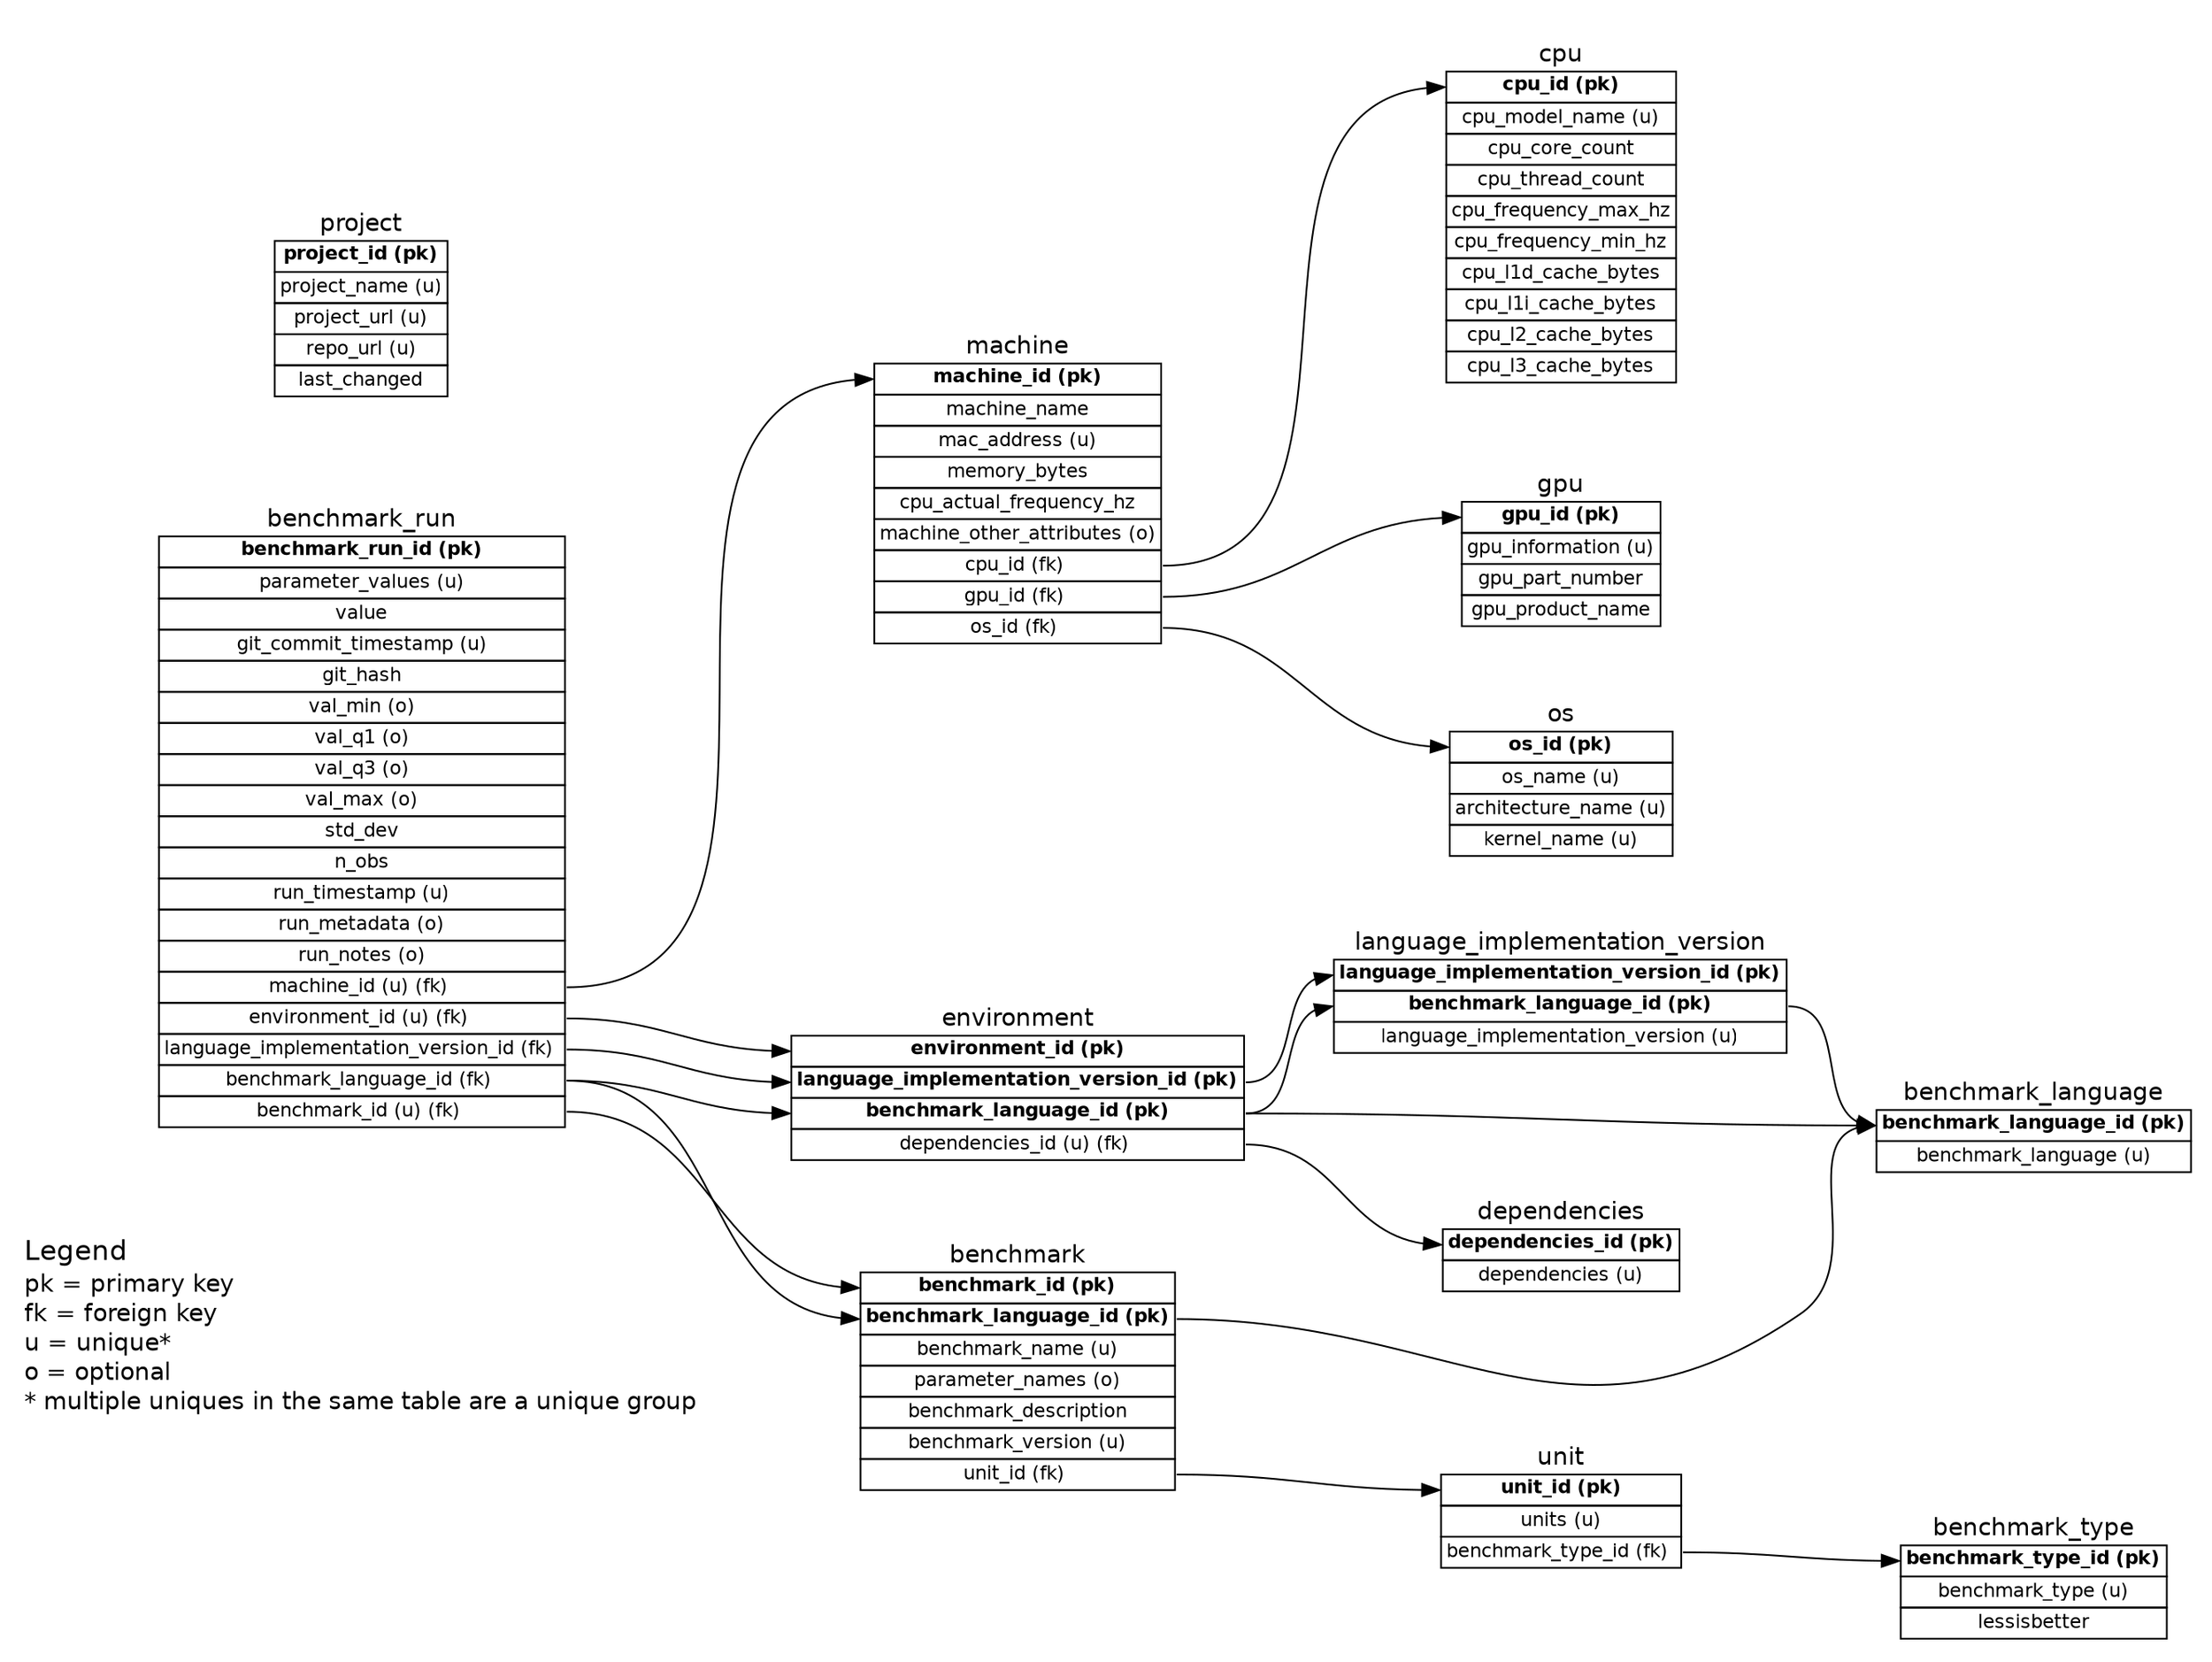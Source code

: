/*
 Licensed to the Apache Software Foundation (ASF) under one
 or more contributor license agreements.See the NOTICE file
 distributed with this work for additional information
 regarding copyright ownership.The ASF licenses this file
 to you under the Apache License, Version 2.0 (the
 "License"); you may not use this file except in compliance
 with the License.You may obtain a copy of the License at

 http://www.apache.org/licenses/LICENSE-2.0

 Unless required by applicable law or agreed to in writing,
 software distributed under the License is distributed on an
 "AS IS" BASIS, WITHOUT WARRANTIES OR CONDITIONS OF ANY
 KIND, either express or implied.See the License for the
 specific language governing permissions and limitations
 under the License.
*/

/*
 WARNING
   This is an auto-generated file. Please do not edit.

   To reproduce, please run :code:`./make_data_model_rst.sh`.
   (This requires you have the
   `psql client <https://www.postgresql.org/download/>`_
   and have started the docker containers using
   :code:`docker-compose up`).
*/
digraph database {
  concentrate = true;
  rankdir = LR;
  ratio = ".75";
  node [shape = none, fontsize="11", fontname="Helvetica"];
  edge [fontsize="8", fontname="Helvetica"];
legend
[fontsize = "14"
label =
<<table border="0" cellpadding="0">
  <tr><td align="left"><font point-size="16">Legend</font></td></tr>
  <tr><td align="left">pk = primary key</td></tr>
  <tr><td align="left">fk = foreign key</td></tr>
  <tr><td align="left">u = unique*</td></tr>
  <tr><td align="left">o = optional</td></tr>
  <tr><td align="left">* multiple uniques in the same table are a unique group</td></tr>
</table>>
];
benchmark
[label =
  <<table border="0" cellborder="1" cellspacing="0" cellpadding="2">
    <tr><td border="0"><font point-size="14">benchmark</font></td></tr>
    <tr><td port="benchmark_id"><b>benchmark_id (pk)</b></td></tr>
    <tr><td port="benchmark_language_id"><b>benchmark_language_id (pk)</b></td></tr>
    <tr><td>benchmark_name (u)</td></tr>
    <tr><td>parameter_names (o)</td></tr>
    <tr><td>benchmark_description</td></tr>
    <tr><td>benchmark_version (u)</td></tr>
    <tr><td port="unit_id">unit_id (fk) </td></tr>
  </table>>
];
benchmark_language
[label =
  <<table border="0" cellborder="1" cellspacing="0" cellpadding="2">
    <tr><td border="0"><font point-size="14">benchmark_language</font></td></tr>
    <tr><td port="benchmark_language_id"><b>benchmark_language_id (pk)</b></td></tr>
    <tr><td>benchmark_language (u)</td></tr>
  </table>>
];
benchmark_run
[label =
  <<table border="0" cellborder="1" cellspacing="0" cellpadding="2">
    <tr><td border="0"><font point-size="14">benchmark_run</font></td></tr>
    <tr><td port="benchmark_run_id"><b>benchmark_run_id (pk)</b></td></tr>
    <tr><td>parameter_values (u)</td></tr>
    <tr><td>value</td></tr>
    <tr><td>git_commit_timestamp (u)</td></tr>
    <tr><td>git_hash</td></tr>
    <tr><td>val_min (o)</td></tr>
    <tr><td>val_q1 (o)</td></tr>
    <tr><td>val_q3 (o)</td></tr>
    <tr><td>val_max (o)</td></tr>
    <tr><td>std_dev</td></tr>
    <tr><td>n_obs</td></tr>
    <tr><td>run_timestamp (u)</td></tr>
    <tr><td>run_metadata (o)</td></tr>
    <tr><td>run_notes (o)</td></tr>
    <tr><td port="machine_id">machine_id (u) (fk) </td></tr>
    <tr><td port="environment_id">environment_id (u) (fk) </td></tr>
    <tr><td port="language_implementation_version_id">language_implementation_version_id (fk) </td></tr>
    <tr><td port="benchmark_language_id">benchmark_language_id (fk) </td></tr>
    <tr><td port="benchmark_id">benchmark_id (u) (fk) </td></tr>
  </table>>
];
benchmark_type
[label =
  <<table border="0" cellborder="1" cellspacing="0" cellpadding="2">
    <tr><td border="0"><font point-size="14">benchmark_type</font></td></tr>
    <tr><td port="benchmark_type_id"><b>benchmark_type_id (pk)</b></td></tr>
    <tr><td>benchmark_type (u)</td></tr>
    <tr><td>lessisbetter</td></tr>
  </table>>
];
cpu
[label =
  <<table border="0" cellborder="1" cellspacing="0" cellpadding="2">
    <tr><td border="0"><font point-size="14">cpu</font></td></tr>
    <tr><td port="cpu_id"><b>cpu_id (pk)</b></td></tr>
    <tr><td>cpu_model_name (u)</td></tr>
    <tr><td>cpu_core_count</td></tr>
    <tr><td>cpu_thread_count</td></tr>
    <tr><td>cpu_frequency_max_hz</td></tr>
    <tr><td>cpu_frequency_min_hz</td></tr>
    <tr><td>cpu_l1d_cache_bytes</td></tr>
    <tr><td>cpu_l1i_cache_bytes</td></tr>
    <tr><td>cpu_l2_cache_bytes</td></tr>
    <tr><td>cpu_l3_cache_bytes</td></tr>
  </table>>
];
dependencies
[label =
  <<table border="0" cellborder="1" cellspacing="0" cellpadding="2">
    <tr><td border="0"><font point-size="14">dependencies</font></td></tr>
    <tr><td port="dependencies_id"><b>dependencies_id (pk)</b></td></tr>
    <tr><td>dependencies (u)</td></tr>
  </table>>
];
gpu
[label =
  <<table border="0" cellborder="1" cellspacing="0" cellpadding="2">
    <tr><td border="0"><font point-size="14">gpu</font></td></tr>
    <tr><td port="gpu_id"><b>gpu_id (pk)</b></td></tr>
    <tr><td>gpu_information (u)</td></tr>
    <tr><td>gpu_part_number</td></tr>
    <tr><td>gpu_product_name</td></tr>
  </table>>
];
language_implementation_version
[label =
  <<table border="0" cellborder="1" cellspacing="0" cellpadding="2">
    <tr><td border="0"><font point-size="14">language_implementation_version</font></td></tr>
    <tr><td port="language_implementation_version_id"><b>language_implementation_version_id (pk)</b></td></tr>
    <tr><td port="benchmark_language_id"><b>benchmark_language_id (pk)</b></td></tr>
    <tr><td>language_implementation_version (u)</td></tr>
  </table>>
];
machine
[label =
  <<table border="0" cellborder="1" cellspacing="0" cellpadding="2">
    <tr><td border="0"><font point-size="14">machine</font></td></tr>
    <tr><td port="machine_id"><b>machine_id (pk)</b></td></tr>
    <tr><td>machine_name</td></tr>
    <tr><td>mac_address (u)</td></tr>
    <tr><td>memory_bytes</td></tr>
    <tr><td>cpu_actual_frequency_hz</td></tr>
    <tr><td>machine_other_attributes (o)</td></tr>
    <tr><td port="cpu_id">cpu_id (fk) </td></tr>
    <tr><td port="gpu_id">gpu_id (fk) </td></tr>
    <tr><td port="os_id">os_id (fk) </td></tr>
  </table>>
];
os
[label =
  <<table border="0" cellborder="1" cellspacing="0" cellpadding="2">
    <tr><td border="0"><font point-size="14">os</font></td></tr>
    <tr><td port="os_id"><b>os_id (pk)</b></td></tr>
    <tr><td>os_name (u)</td></tr>
    <tr><td>architecture_name (u)</td></tr>
    <tr><td>kernel_name (u)</td></tr>
  </table>>
];
project
[label =
  <<table border="0" cellborder="1" cellspacing="0" cellpadding="2">
    <tr><td border="0"><font point-size="14">project</font></td></tr>
    <tr><td port="project_id"><b>project_id (pk)</b></td></tr>
    <tr><td>project_name (u)</td></tr>
    <tr><td>project_url (u)</td></tr>
    <tr><td>repo_url (u)</td></tr>
    <tr><td>last_changed</td></tr>
  </table>>
];
unit
[label =
  <<table border="0" cellborder="1" cellspacing="0" cellpadding="2">
    <tr><td border="0"><font point-size="14">unit</font></td></tr>
    <tr><td port="unit_id"><b>unit_id (pk)</b></td></tr>
    <tr><td>units (u)</td></tr>
    <tr><td port="benchmark_type_id">benchmark_type_id (fk) </td></tr>
  </table>>
];
environment
[label =
  <<table border="0" cellborder="1" cellspacing="0" cellpadding="2">
    <tr><td border="0"><font point-size="14">environment</font></td></tr>
    <tr><td port="environment_id"><b>environment_id (pk)</b></td></tr>
    <tr><td port="language_implementation_version_id"><b>language_implementation_version_id (pk)</b></td></tr>
    <tr><td port="benchmark_language_id"><b>benchmark_language_id (pk)</b></td></tr>
    <tr><td port="dependencies_id">dependencies_id (u) (fk) </td></tr>
  </table>>
];
machine:cpu_id -> cpu:cpu_id;
machine:gpu_id -> gpu:gpu_id;
machine:os_id -> os:os_id;
benchmark:benchmark_language_id -> benchmark_language:benchmark_language_id;
environment:benchmark_language_id -> benchmark_language:benchmark_language_id;
language_implementation_version:benchmark_language_id -> benchmark_language:benchmark_language_id;
environment:dependencies_id -> dependencies:dependencies_id;
environment:benchmark_language_id -> language_implementation_version:benchmark_language_id;
environment:language_implementation_version_id -> language_implementation_version:language_implementation_version_id;
unit:benchmark_type_id -> benchmark_type:benchmark_type_id;
benchmark_run:machine_id -> machine:machine_id;
benchmark:unit_id -> unit:unit_id;
benchmark_run:language_implementation_version_id -> environment:language_implementation_version_id;
benchmark_run:benchmark_language_id -> environment:benchmark_language_id;
benchmark_run:environment_id -> environment:environment_id;
benchmark_run:benchmark_language_id -> benchmark:benchmark_language_id;
benchmark_run:benchmark_id -> benchmark:benchmark_id;
}

